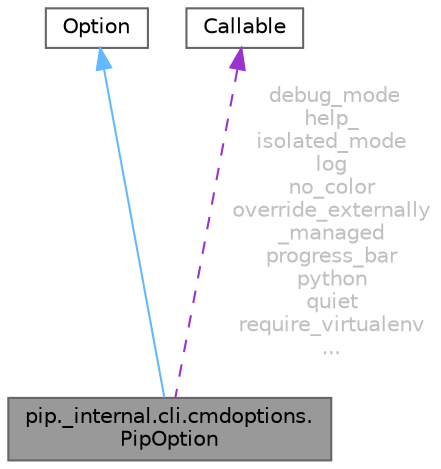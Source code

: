 digraph "pip._internal.cli.cmdoptions.PipOption"
{
 // LATEX_PDF_SIZE
  bgcolor="transparent";
  edge [fontname=Helvetica,fontsize=10,labelfontname=Helvetica,labelfontsize=10];
  node [fontname=Helvetica,fontsize=10,shape=box,height=0.2,width=0.4];
  Node1 [id="Node000001",label="pip._internal.cli.cmdoptions.\lPipOption",height=0.2,width=0.4,color="gray40", fillcolor="grey60", style="filled", fontcolor="black",tooltip=" "];
  Node2 -> Node1 [id="edge1_Node000001_Node000002",dir="back",color="steelblue1",style="solid",tooltip=" "];
  Node2 [id="Node000002",label="Option",height=0.2,width=0.4,color="gray40", fillcolor="white", style="filled",tooltip=" "];
  Node3 -> Node1 [id="edge2_Node000001_Node000003",dir="back",color="darkorchid3",style="dashed",tooltip=" ",label=" debug_mode\nhelp_\nisolated_mode\nlog\nno_color\noverride_externally\l_managed\nprogress_bar\npython\nquiet\nrequire_virtualenv\n...",fontcolor="grey" ];
  Node3 [id="Node000003",label="Callable",height=0.2,width=0.4,color="gray40", fillcolor="white", style="filled",tooltip=" "];
}
